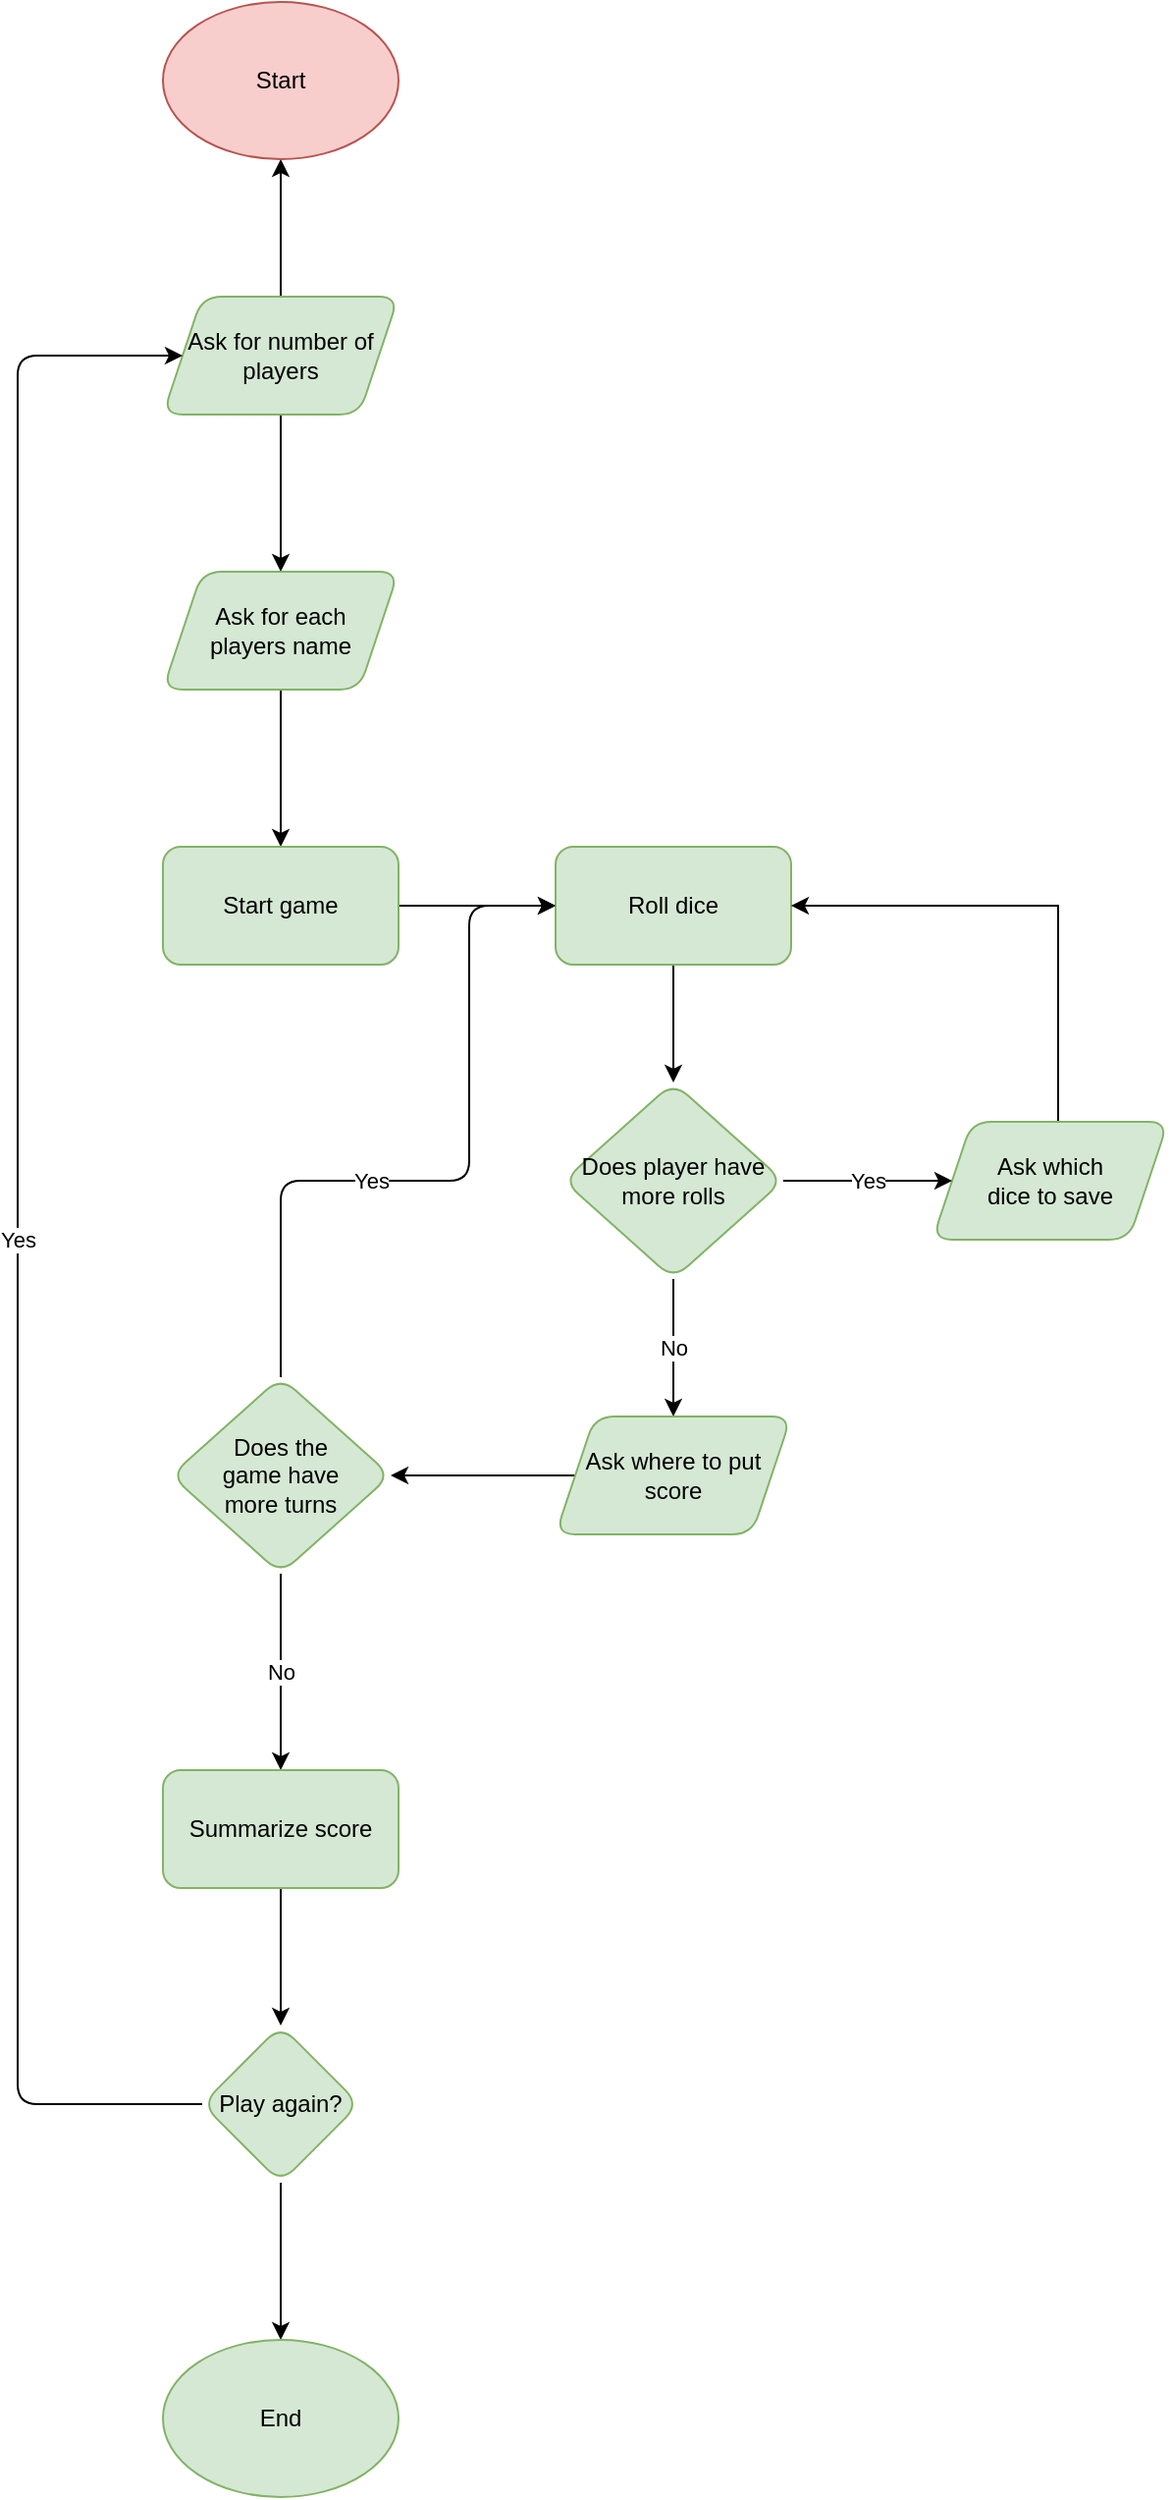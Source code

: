 <mxfile version="14.2.9" type="github">
  <diagram id="C5RBs43oDa-KdzZeNtuy" name="Page-1">
    <mxGraphModel dx="780" dy="1112" grid="1" gridSize="10" guides="1" tooltips="1" connect="1" arrows="1" fold="1" page="1" pageScale="1" pageWidth="827" pageHeight="1169" math="0" shadow="0">
      <root>
        <mxCell id="WIyWlLk6GJQsqaUBKTNV-0" />
        <mxCell id="WIyWlLk6GJQsqaUBKTNV-1" parent="WIyWlLk6GJQsqaUBKTNV-0" />
        <mxCell id="OTHg70xA2JbWDokIxybt-4" value="" style="edgeStyle=orthogonalEdgeStyle;rounded=0;orthogonalLoop=1;jettySize=auto;html=1;" edge="1" parent="WIyWlLk6GJQsqaUBKTNV-1" source="OTHg70xA2JbWDokIxybt-1" target="OTHg70xA2JbWDokIxybt-3">
          <mxGeometry relative="1" as="geometry" />
        </mxCell>
        <mxCell id="OTHg70xA2JbWDokIxybt-8" value="" style="edgeStyle=orthogonalEdgeStyle;rounded=0;orthogonalLoop=1;jettySize=auto;html=1;" edge="1" parent="WIyWlLk6GJQsqaUBKTNV-1" source="OTHg70xA2JbWDokIxybt-1" target="OTHg70xA2JbWDokIxybt-7">
          <mxGeometry relative="1" as="geometry" />
        </mxCell>
        <mxCell id="OTHg70xA2JbWDokIxybt-1" value="Ask for number of players" style="shape=parallelogram;perimeter=parallelogramPerimeter;whiteSpace=wrap;html=1;fixedSize=1;rounded=1;strokeColor=#82b366;fillColor=#d5e8d4;" vertex="1" parent="WIyWlLk6GJQsqaUBKTNV-1">
          <mxGeometry x="354" y="200" width="120" height="60" as="geometry" />
        </mxCell>
        <mxCell id="OTHg70xA2JbWDokIxybt-6" value="" style="edgeStyle=orthogonalEdgeStyle;rounded=0;orthogonalLoop=1;jettySize=auto;html=1;" edge="1" parent="WIyWlLk6GJQsqaUBKTNV-1" source="OTHg70xA2JbWDokIxybt-3" target="OTHg70xA2JbWDokIxybt-5">
          <mxGeometry relative="1" as="geometry" />
        </mxCell>
        <mxCell id="OTHg70xA2JbWDokIxybt-3" value="Ask for each&lt;br&gt;players name" style="shape=parallelogram;perimeter=parallelogramPerimeter;whiteSpace=wrap;html=1;fixedSize=1;rounded=1;strokeColor=#82b366;fillColor=#d5e8d4;" vertex="1" parent="WIyWlLk6GJQsqaUBKTNV-1">
          <mxGeometry x="354" y="340" width="120" height="60" as="geometry" />
        </mxCell>
        <mxCell id="OTHg70xA2JbWDokIxybt-10" value="" style="edgeStyle=orthogonalEdgeStyle;rounded=0;orthogonalLoop=1;jettySize=auto;html=1;" edge="1" parent="WIyWlLk6GJQsqaUBKTNV-1" source="OTHg70xA2JbWDokIxybt-5" target="OTHg70xA2JbWDokIxybt-9">
          <mxGeometry relative="1" as="geometry" />
        </mxCell>
        <mxCell id="OTHg70xA2JbWDokIxybt-5" value="Start game" style="whiteSpace=wrap;html=1;rounded=1;strokeColor=#82b366;fillColor=#d5e8d4;" vertex="1" parent="WIyWlLk6GJQsqaUBKTNV-1">
          <mxGeometry x="354" y="480" width="120" height="60" as="geometry" />
        </mxCell>
        <mxCell id="OTHg70xA2JbWDokIxybt-7" value="Start" style="ellipse;whiteSpace=wrap;html=1;rounded=1;strokeColor=#b85450;fillColor=#f8cecc;" vertex="1" parent="WIyWlLk6GJQsqaUBKTNV-1">
          <mxGeometry x="354" y="50" width="120" height="80" as="geometry" />
        </mxCell>
        <mxCell id="OTHg70xA2JbWDokIxybt-12" value="" style="edgeStyle=orthogonalEdgeStyle;rounded=0;orthogonalLoop=1;jettySize=auto;html=1;" edge="1" parent="WIyWlLk6GJQsqaUBKTNV-1" source="OTHg70xA2JbWDokIxybt-9" target="OTHg70xA2JbWDokIxybt-11">
          <mxGeometry relative="1" as="geometry" />
        </mxCell>
        <mxCell id="OTHg70xA2JbWDokIxybt-9" value="Roll dice" style="whiteSpace=wrap;html=1;rounded=1;strokeColor=#82b366;fillColor=#d5e8d4;" vertex="1" parent="WIyWlLk6GJQsqaUBKTNV-1">
          <mxGeometry x="554" y="480" width="120" height="60" as="geometry" />
        </mxCell>
        <mxCell id="OTHg70xA2JbWDokIxybt-11" value="Does player&amp;nbsp;have more rolls" style="rhombus;whiteSpace=wrap;html=1;rounded=1;strokeColor=#82b366;fillColor=#d5e8d4;" vertex="1" parent="WIyWlLk6GJQsqaUBKTNV-1">
          <mxGeometry x="558" y="600" width="112" height="100" as="geometry" />
        </mxCell>
        <mxCell id="OTHg70xA2JbWDokIxybt-23" style="edgeStyle=orthogonalEdgeStyle;rounded=0;orthogonalLoop=1;jettySize=auto;html=1;entryX=1;entryY=0.5;entryDx=0;entryDy=0;" edge="1" parent="WIyWlLk6GJQsqaUBKTNV-1" source="OTHg70xA2JbWDokIxybt-21" target="OTHg70xA2JbWDokIxybt-9">
          <mxGeometry relative="1" as="geometry">
            <Array as="points">
              <mxPoint x="810" y="510" />
            </Array>
          </mxGeometry>
        </mxCell>
        <mxCell id="OTHg70xA2JbWDokIxybt-21" value="Ask which&lt;br&gt;dice to save" style="shape=parallelogram;perimeter=parallelogramPerimeter;whiteSpace=wrap;html=1;fixedSize=1;rounded=1;strokeColor=#82b366;fillColor=#d5e8d4;" vertex="1" parent="WIyWlLk6GJQsqaUBKTNV-1">
          <mxGeometry x="746" y="620" width="120" height="60" as="geometry" />
        </mxCell>
        <mxCell id="OTHg70xA2JbWDokIxybt-31" value="" style="endArrow=classic;html=1;exitX=1;exitY=0.5;exitDx=0;exitDy=0;" edge="1" parent="WIyWlLk6GJQsqaUBKTNV-1" source="OTHg70xA2JbWDokIxybt-11" target="OTHg70xA2JbWDokIxybt-21">
          <mxGeometry relative="1" as="geometry">
            <mxPoint x="660" y="610" as="sourcePoint" />
            <mxPoint x="760" y="610" as="targetPoint" />
          </mxGeometry>
        </mxCell>
        <mxCell id="OTHg70xA2JbWDokIxybt-32" value="Yes" style="edgeLabel;resizable=0;html=1;align=center;verticalAlign=middle;" connectable="0" vertex="1" parent="OTHg70xA2JbWDokIxybt-31">
          <mxGeometry relative="1" as="geometry" />
        </mxCell>
        <mxCell id="OTHg70xA2JbWDokIxybt-33" value="" style="endArrow=classic;html=1;exitX=0.5;exitY=1;exitDx=0;exitDy=0;" edge="1" parent="WIyWlLk6GJQsqaUBKTNV-1" source="OTHg70xA2JbWDokIxybt-11">
          <mxGeometry relative="1" as="geometry">
            <mxPoint x="570" y="750" as="sourcePoint" />
            <mxPoint x="614" y="770" as="targetPoint" />
          </mxGeometry>
        </mxCell>
        <mxCell id="OTHg70xA2JbWDokIxybt-34" value="No" style="edgeLabel;resizable=0;html=1;align=center;verticalAlign=middle;" connectable="0" vertex="1" parent="OTHg70xA2JbWDokIxybt-33">
          <mxGeometry relative="1" as="geometry" />
        </mxCell>
        <mxCell id="OTHg70xA2JbWDokIxybt-37" value="" style="edgeStyle=orthogonalEdgeStyle;rounded=0;orthogonalLoop=1;jettySize=auto;html=1;" edge="1" parent="WIyWlLk6GJQsqaUBKTNV-1" source="OTHg70xA2JbWDokIxybt-35" target="OTHg70xA2JbWDokIxybt-36">
          <mxGeometry relative="1" as="geometry" />
        </mxCell>
        <mxCell id="OTHg70xA2JbWDokIxybt-35" value="Ask where to put&lt;br&gt;score" style="shape=parallelogram;perimeter=parallelogramPerimeter;whiteSpace=wrap;html=1;fixedSize=1;rounded=1;strokeColor=#82b366;fillColor=#d5e8d4;" vertex="1" parent="WIyWlLk6GJQsqaUBKTNV-1">
          <mxGeometry x="554" y="770" width="120" height="60" as="geometry" />
        </mxCell>
        <mxCell id="OTHg70xA2JbWDokIxybt-36" value="Does the&lt;br&gt;game have&lt;br&gt;more turns" style="rhombus;whiteSpace=wrap;html=1;rounded=1;strokeColor=#82b366;fillColor=#d5e8d4;" vertex="1" parent="WIyWlLk6GJQsqaUBKTNV-1">
          <mxGeometry x="358" y="750" width="112" height="100" as="geometry" />
        </mxCell>
        <mxCell id="OTHg70xA2JbWDokIxybt-38" value="" style="endArrow=classic;html=1;entryX=0;entryY=0.5;entryDx=0;entryDy=0;exitX=0.5;exitY=0;exitDx=0;exitDy=0;" edge="1" parent="WIyWlLk6GJQsqaUBKTNV-1" source="OTHg70xA2JbWDokIxybt-36" target="OTHg70xA2JbWDokIxybt-9">
          <mxGeometry relative="1" as="geometry">
            <mxPoint x="430" y="720" as="sourcePoint" />
            <mxPoint x="490" y="630" as="targetPoint" />
            <Array as="points">
              <mxPoint x="414" y="650" />
              <mxPoint x="510" y="650" />
              <mxPoint x="510" y="510" />
            </Array>
          </mxGeometry>
        </mxCell>
        <mxCell id="OTHg70xA2JbWDokIxybt-39" value="Yes" style="edgeLabel;resizable=0;html=1;align=center;verticalAlign=middle;" connectable="0" vertex="1" parent="OTHg70xA2JbWDokIxybt-38">
          <mxGeometry relative="1" as="geometry">
            <mxPoint x="-44.34" as="offset" />
          </mxGeometry>
        </mxCell>
        <mxCell id="OTHg70xA2JbWDokIxybt-40" value="" style="endArrow=classic;html=1;exitX=0.5;exitY=1;exitDx=0;exitDy=0;" edge="1" parent="WIyWlLk6GJQsqaUBKTNV-1" source="OTHg70xA2JbWDokIxybt-36">
          <mxGeometry relative="1" as="geometry">
            <mxPoint x="430" y="920" as="sourcePoint" />
            <mxPoint x="414" y="950" as="targetPoint" />
          </mxGeometry>
        </mxCell>
        <mxCell id="OTHg70xA2JbWDokIxybt-41" value="No" style="edgeLabel;resizable=0;html=1;align=center;verticalAlign=middle;" connectable="0" vertex="1" parent="OTHg70xA2JbWDokIxybt-40">
          <mxGeometry relative="1" as="geometry" />
        </mxCell>
        <mxCell id="OTHg70xA2JbWDokIxybt-44" value="" style="edgeStyle=orthogonalEdgeStyle;rounded=0;orthogonalLoop=1;jettySize=auto;html=1;" edge="1" parent="WIyWlLk6GJQsqaUBKTNV-1" source="OTHg70xA2JbWDokIxybt-42" target="OTHg70xA2JbWDokIxybt-43">
          <mxGeometry relative="1" as="geometry" />
        </mxCell>
        <mxCell id="OTHg70xA2JbWDokIxybt-42" value="Summarize score" style="rounded=1;whiteSpace=wrap;html=1;fillColor=#d5e8d4;strokeColor=#82b366;" vertex="1" parent="WIyWlLk6GJQsqaUBKTNV-1">
          <mxGeometry x="354" y="950" width="120" height="60" as="geometry" />
        </mxCell>
        <mxCell id="OTHg70xA2JbWDokIxybt-48" value="" style="edgeStyle=orthogonalEdgeStyle;rounded=0;orthogonalLoop=1;jettySize=auto;html=1;" edge="1" parent="WIyWlLk6GJQsqaUBKTNV-1" source="OTHg70xA2JbWDokIxybt-43" target="OTHg70xA2JbWDokIxybt-47">
          <mxGeometry relative="1" as="geometry" />
        </mxCell>
        <mxCell id="OTHg70xA2JbWDokIxybt-43" value="Play again?" style="rhombus;whiteSpace=wrap;html=1;rounded=1;strokeColor=#82b366;fillColor=#d5e8d4;" vertex="1" parent="WIyWlLk6GJQsqaUBKTNV-1">
          <mxGeometry x="374" y="1080" width="80" height="80" as="geometry" />
        </mxCell>
        <mxCell id="OTHg70xA2JbWDokIxybt-45" value="" style="endArrow=classic;html=1;exitX=0;exitY=0.5;exitDx=0;exitDy=0;entryX=0;entryY=0.5;entryDx=0;entryDy=0;" edge="1" parent="WIyWlLk6GJQsqaUBKTNV-1" source="OTHg70xA2JbWDokIxybt-43" target="OTHg70xA2JbWDokIxybt-1">
          <mxGeometry relative="1" as="geometry">
            <mxPoint x="170" y="940" as="sourcePoint" />
            <mxPoint x="290" y="230" as="targetPoint" />
            <Array as="points">
              <mxPoint x="280" y="1120" />
              <mxPoint x="280" y="230" />
            </Array>
          </mxGeometry>
        </mxCell>
        <mxCell id="OTHg70xA2JbWDokIxybt-46" value="Yes" style="edgeLabel;resizable=0;html=1;align=center;verticalAlign=middle;" connectable="0" vertex="1" parent="OTHg70xA2JbWDokIxybt-45">
          <mxGeometry relative="1" as="geometry" />
        </mxCell>
        <mxCell id="OTHg70xA2JbWDokIxybt-47" value="End" style="ellipse;whiteSpace=wrap;html=1;rounded=1;strokeColor=#82b366;fillColor=#d5e8d4;" vertex="1" parent="WIyWlLk6GJQsqaUBKTNV-1">
          <mxGeometry x="354" y="1240" width="120" height="80" as="geometry" />
        </mxCell>
      </root>
    </mxGraphModel>
  </diagram>
</mxfile>
